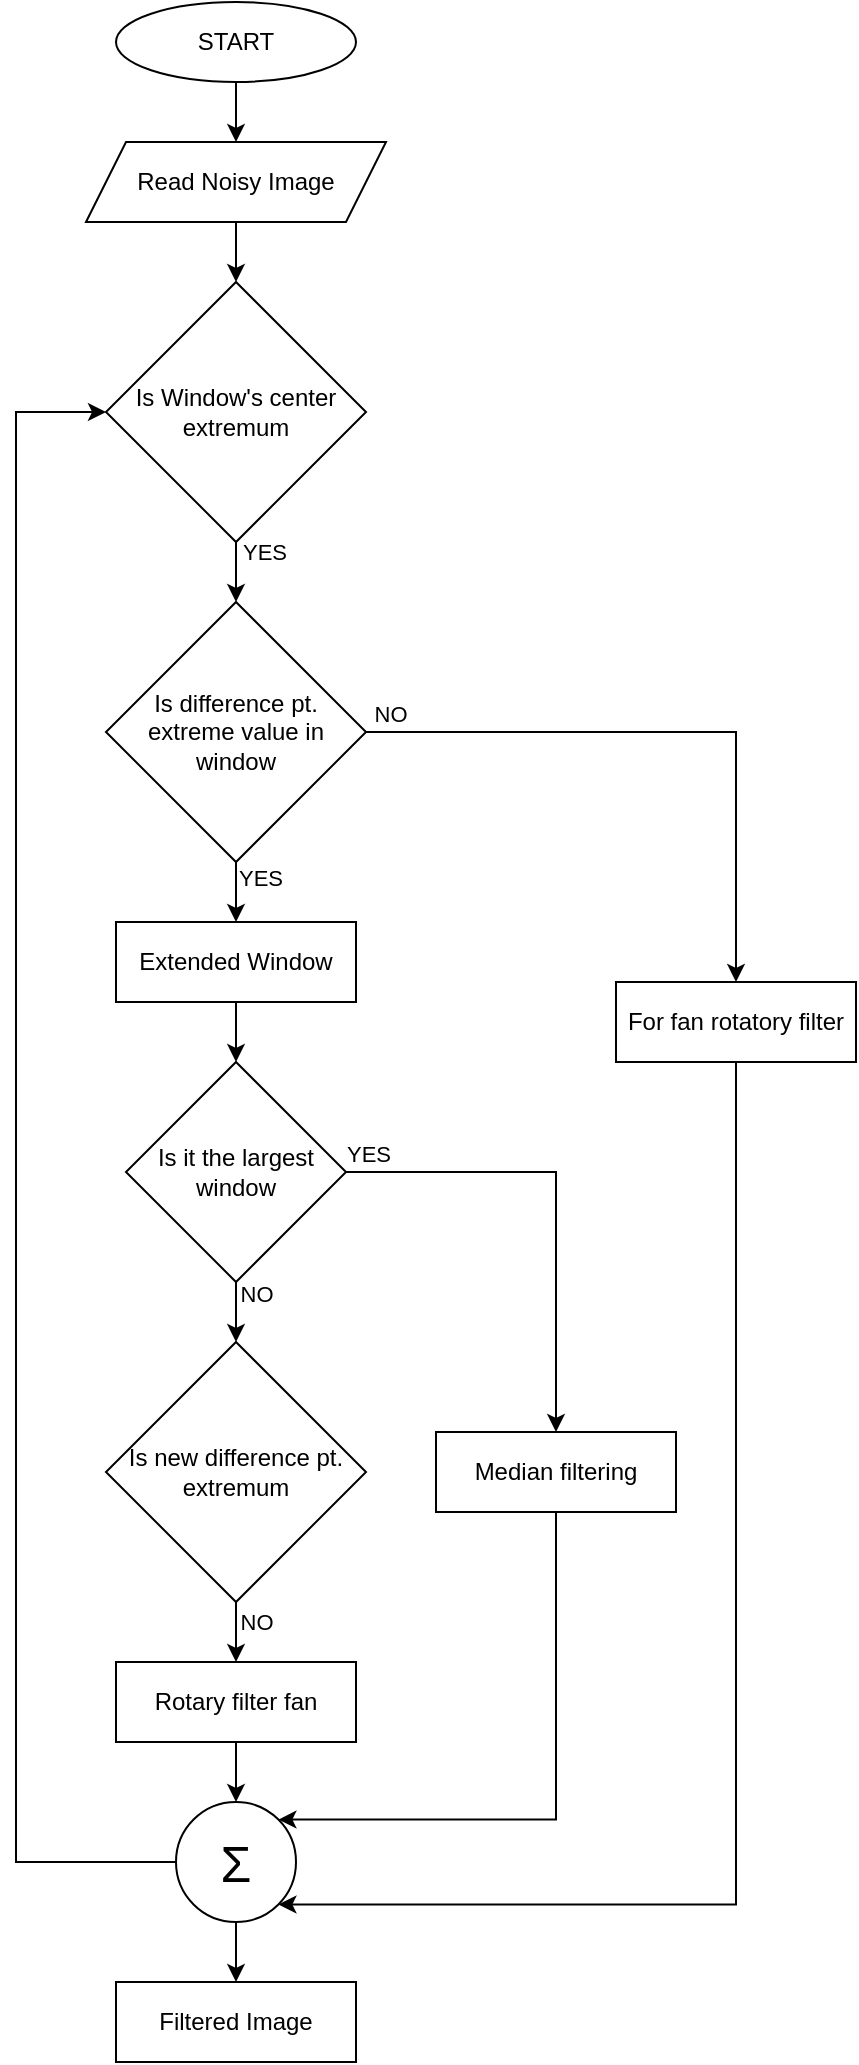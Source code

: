 <mxfile version="21.2.9" type="device">
  <diagram id="C5RBs43oDa-KdzZeNtuy" name="Page-1">
    <mxGraphModel dx="880" dy="435" grid="1" gridSize="10" guides="1" tooltips="1" connect="1" arrows="1" fold="1" page="1" pageScale="1" pageWidth="827" pageHeight="1169" math="0" shadow="0">
      <root>
        <mxCell id="WIyWlLk6GJQsqaUBKTNV-0" />
        <mxCell id="WIyWlLk6GJQsqaUBKTNV-1" parent="WIyWlLk6GJQsqaUBKTNV-0" />
        <mxCell id="c2NFmtq37WTnZfRH3xvw-3" value="" style="edgeStyle=orthogonalEdgeStyle;rounded=0;orthogonalLoop=1;jettySize=auto;html=1;" edge="1" parent="WIyWlLk6GJQsqaUBKTNV-1" source="c2NFmtq37WTnZfRH3xvw-0" target="c2NFmtq37WTnZfRH3xvw-2">
          <mxGeometry relative="1" as="geometry" />
        </mxCell>
        <mxCell id="c2NFmtq37WTnZfRH3xvw-0" value="START" style="ellipse;whiteSpace=wrap;html=1;" vertex="1" parent="WIyWlLk6GJQsqaUBKTNV-1">
          <mxGeometry x="350" y="30" width="120" height="40" as="geometry" />
        </mxCell>
        <mxCell id="c2NFmtq37WTnZfRH3xvw-5" value="" style="edgeStyle=orthogonalEdgeStyle;rounded=0;orthogonalLoop=1;jettySize=auto;html=1;" edge="1" parent="WIyWlLk6GJQsqaUBKTNV-1" source="c2NFmtq37WTnZfRH3xvw-2" target="c2NFmtq37WTnZfRH3xvw-4">
          <mxGeometry relative="1" as="geometry" />
        </mxCell>
        <mxCell id="c2NFmtq37WTnZfRH3xvw-2" value="Read Noisy Image" style="shape=parallelogram;perimeter=parallelogramPerimeter;whiteSpace=wrap;html=1;fixedSize=1;" vertex="1" parent="WIyWlLk6GJQsqaUBKTNV-1">
          <mxGeometry x="335" y="100" width="150" height="40" as="geometry" />
        </mxCell>
        <mxCell id="c2NFmtq37WTnZfRH3xvw-7" value="" style="edgeStyle=orthogonalEdgeStyle;rounded=0;orthogonalLoop=1;jettySize=auto;html=1;" edge="1" parent="WIyWlLk6GJQsqaUBKTNV-1" source="c2NFmtq37WTnZfRH3xvw-4" target="c2NFmtq37WTnZfRH3xvw-6">
          <mxGeometry relative="1" as="geometry" />
        </mxCell>
        <mxCell id="c2NFmtq37WTnZfRH3xvw-26" value="YES" style="edgeLabel;html=1;align=center;verticalAlign=middle;resizable=0;points=[];" vertex="1" connectable="0" parent="c2NFmtq37WTnZfRH3xvw-7">
          <mxGeometry x="-0.818" relative="1" as="geometry">
            <mxPoint x="14" as="offset" />
          </mxGeometry>
        </mxCell>
        <mxCell id="c2NFmtq37WTnZfRH3xvw-4" value="Is Window&#39;s center extremum" style="rhombus;whiteSpace=wrap;html=1;" vertex="1" parent="WIyWlLk6GJQsqaUBKTNV-1">
          <mxGeometry x="345" y="170" width="130" height="130" as="geometry" />
        </mxCell>
        <mxCell id="c2NFmtq37WTnZfRH3xvw-9" value="" style="edgeStyle=orthogonalEdgeStyle;rounded=0;orthogonalLoop=1;jettySize=auto;html=1;" edge="1" parent="WIyWlLk6GJQsqaUBKTNV-1" source="c2NFmtq37WTnZfRH3xvw-6" target="c2NFmtq37WTnZfRH3xvw-8">
          <mxGeometry x="0.2" y="20" relative="1" as="geometry">
            <mxPoint as="offset" />
          </mxGeometry>
        </mxCell>
        <mxCell id="c2NFmtq37WTnZfRH3xvw-31" value="YES" style="edgeLabel;html=1;align=center;verticalAlign=middle;resizable=0;points=[];" vertex="1" connectable="0" parent="c2NFmtq37WTnZfRH3xvw-9">
          <mxGeometry x="-0.867" relative="1" as="geometry">
            <mxPoint x="12" y="4" as="offset" />
          </mxGeometry>
        </mxCell>
        <mxCell id="c2NFmtq37WTnZfRH3xvw-28" value="" style="edgeStyle=orthogonalEdgeStyle;rounded=0;orthogonalLoop=1;jettySize=auto;html=1;" edge="1" parent="WIyWlLk6GJQsqaUBKTNV-1" source="c2NFmtq37WTnZfRH3xvw-6" target="c2NFmtq37WTnZfRH3xvw-27">
          <mxGeometry relative="1" as="geometry" />
        </mxCell>
        <mxCell id="c2NFmtq37WTnZfRH3xvw-29" value="NO" style="edgeLabel;html=1;align=center;verticalAlign=middle;resizable=0;points=[];" vertex="1" connectable="0" parent="c2NFmtq37WTnZfRH3xvw-28">
          <mxGeometry x="-0.866" y="-1" relative="1" as="geometry">
            <mxPoint x="-9" y="-10" as="offset" />
          </mxGeometry>
        </mxCell>
        <mxCell id="c2NFmtq37WTnZfRH3xvw-6" value="Is difference pt. extreme value in window" style="rhombus;whiteSpace=wrap;html=1;" vertex="1" parent="WIyWlLk6GJQsqaUBKTNV-1">
          <mxGeometry x="345" y="330" width="130" height="130" as="geometry" />
        </mxCell>
        <mxCell id="c2NFmtq37WTnZfRH3xvw-11" value="" style="edgeStyle=orthogonalEdgeStyle;rounded=0;orthogonalLoop=1;jettySize=auto;html=1;" edge="1" parent="WIyWlLk6GJQsqaUBKTNV-1" source="c2NFmtq37WTnZfRH3xvw-8" target="c2NFmtq37WTnZfRH3xvw-10">
          <mxGeometry relative="1" as="geometry" />
        </mxCell>
        <mxCell id="c2NFmtq37WTnZfRH3xvw-8" value="Extended Window" style="whiteSpace=wrap;html=1;" vertex="1" parent="WIyWlLk6GJQsqaUBKTNV-1">
          <mxGeometry x="350" y="490" width="120" height="40" as="geometry" />
        </mxCell>
        <mxCell id="c2NFmtq37WTnZfRH3xvw-13" value="" style="edgeStyle=orthogonalEdgeStyle;rounded=0;orthogonalLoop=1;jettySize=auto;html=1;" edge="1" parent="WIyWlLk6GJQsqaUBKTNV-1" source="c2NFmtq37WTnZfRH3xvw-10" target="c2NFmtq37WTnZfRH3xvw-12">
          <mxGeometry relative="1" as="geometry" />
        </mxCell>
        <mxCell id="c2NFmtq37WTnZfRH3xvw-23" value="NO" style="edgeLabel;html=1;align=center;verticalAlign=middle;resizable=0;points=[];" vertex="1" connectable="0" parent="c2NFmtq37WTnZfRH3xvw-13">
          <mxGeometry x="-0.774" relative="1" as="geometry">
            <mxPoint x="10" as="offset" />
          </mxGeometry>
        </mxCell>
        <mxCell id="c2NFmtq37WTnZfRH3xvw-19" value="" style="edgeStyle=orthogonalEdgeStyle;rounded=0;orthogonalLoop=1;jettySize=auto;html=1;" edge="1" parent="WIyWlLk6GJQsqaUBKTNV-1" source="c2NFmtq37WTnZfRH3xvw-10" target="c2NFmtq37WTnZfRH3xvw-18">
          <mxGeometry relative="1" as="geometry" />
        </mxCell>
        <mxCell id="c2NFmtq37WTnZfRH3xvw-22" value="YES" style="edgeLabel;html=1;align=center;verticalAlign=middle;resizable=0;points=[];" vertex="1" connectable="0" parent="c2NFmtq37WTnZfRH3xvw-19">
          <mxGeometry x="-0.681" y="-1" relative="1" as="geometry">
            <mxPoint x="-27" y="-10" as="offset" />
          </mxGeometry>
        </mxCell>
        <mxCell id="c2NFmtq37WTnZfRH3xvw-10" value="Is it the largest window" style="rhombus;whiteSpace=wrap;html=1;" vertex="1" parent="WIyWlLk6GJQsqaUBKTNV-1">
          <mxGeometry x="355" y="560" width="110" height="110" as="geometry" />
        </mxCell>
        <mxCell id="c2NFmtq37WTnZfRH3xvw-15" value="NO" style="edgeStyle=orthogonalEdgeStyle;rounded=0;orthogonalLoop=1;jettySize=auto;html=1;exitX=0.5;exitY=1;exitDx=0;exitDy=0;entryX=0.5;entryY=0;entryDx=0;entryDy=0;" edge="1" parent="WIyWlLk6GJQsqaUBKTNV-1" source="c2NFmtq37WTnZfRH3xvw-12" target="c2NFmtq37WTnZfRH3xvw-14">
          <mxGeometry x="-0.333" y="10" relative="1" as="geometry">
            <mxPoint as="offset" />
          </mxGeometry>
        </mxCell>
        <mxCell id="c2NFmtq37WTnZfRH3xvw-12" value="Is new difference pt. extremum" style="rhombus;whiteSpace=wrap;html=1;aspect=fixed;" vertex="1" parent="WIyWlLk6GJQsqaUBKTNV-1">
          <mxGeometry x="345" y="700" width="130" height="130" as="geometry" />
        </mxCell>
        <mxCell id="c2NFmtq37WTnZfRH3xvw-17" value="" style="edgeStyle=orthogonalEdgeStyle;rounded=0;orthogonalLoop=1;jettySize=auto;html=1;" edge="1" parent="WIyWlLk6GJQsqaUBKTNV-1" source="c2NFmtq37WTnZfRH3xvw-14" target="c2NFmtq37WTnZfRH3xvw-16">
          <mxGeometry relative="1" as="geometry" />
        </mxCell>
        <mxCell id="c2NFmtq37WTnZfRH3xvw-14" value="Rotary filter fan" style="rounded=0;whiteSpace=wrap;html=1;" vertex="1" parent="WIyWlLk6GJQsqaUBKTNV-1">
          <mxGeometry x="350" y="860" width="120" height="40" as="geometry" />
        </mxCell>
        <mxCell id="c2NFmtq37WTnZfRH3xvw-25" style="edgeStyle=orthogonalEdgeStyle;rounded=0;orthogonalLoop=1;jettySize=auto;html=1;exitX=0;exitY=0.5;exitDx=0;exitDy=0;entryX=0;entryY=0.5;entryDx=0;entryDy=0;" edge="1" parent="WIyWlLk6GJQsqaUBKTNV-1" source="c2NFmtq37WTnZfRH3xvw-16" target="c2NFmtq37WTnZfRH3xvw-4">
          <mxGeometry relative="1" as="geometry">
            <Array as="points">
              <mxPoint x="300" y="960" />
              <mxPoint x="300" y="235" />
            </Array>
          </mxGeometry>
        </mxCell>
        <mxCell id="c2NFmtq37WTnZfRH3xvw-33" value="" style="edgeStyle=orthogonalEdgeStyle;rounded=0;orthogonalLoop=1;jettySize=auto;html=1;" edge="1" parent="WIyWlLk6GJQsqaUBKTNV-1" source="c2NFmtq37WTnZfRH3xvw-16" target="c2NFmtq37WTnZfRH3xvw-32">
          <mxGeometry relative="1" as="geometry" />
        </mxCell>
        <mxCell id="c2NFmtq37WTnZfRH3xvw-16" value="&lt;font style=&quot;font-size: 25px;&quot;&gt;Σ&lt;/font&gt;" style="ellipse;whiteSpace=wrap;html=1;rounded=0;" vertex="1" parent="WIyWlLk6GJQsqaUBKTNV-1">
          <mxGeometry x="380" y="930" width="60" height="60" as="geometry" />
        </mxCell>
        <mxCell id="c2NFmtq37WTnZfRH3xvw-21" style="edgeStyle=orthogonalEdgeStyle;rounded=0;orthogonalLoop=1;jettySize=auto;html=1;entryX=1;entryY=0;entryDx=0;entryDy=0;" edge="1" parent="WIyWlLk6GJQsqaUBKTNV-1" source="c2NFmtq37WTnZfRH3xvw-18" target="c2NFmtq37WTnZfRH3xvw-16">
          <mxGeometry relative="1" as="geometry">
            <Array as="points">
              <mxPoint x="570" y="939" />
            </Array>
          </mxGeometry>
        </mxCell>
        <mxCell id="c2NFmtq37WTnZfRH3xvw-18" value="Median filtering" style="whiteSpace=wrap;html=1;" vertex="1" parent="WIyWlLk6GJQsqaUBKTNV-1">
          <mxGeometry x="510" y="745" width="120" height="40" as="geometry" />
        </mxCell>
        <mxCell id="c2NFmtq37WTnZfRH3xvw-30" style="edgeStyle=orthogonalEdgeStyle;rounded=0;orthogonalLoop=1;jettySize=auto;html=1;entryX=1;entryY=1;entryDx=0;entryDy=0;exitX=0.5;exitY=1;exitDx=0;exitDy=0;" edge="1" parent="WIyWlLk6GJQsqaUBKTNV-1" source="c2NFmtq37WTnZfRH3xvw-27" target="c2NFmtq37WTnZfRH3xvw-16">
          <mxGeometry relative="1" as="geometry">
            <Array as="points">
              <mxPoint x="660" y="981" />
            </Array>
          </mxGeometry>
        </mxCell>
        <mxCell id="c2NFmtq37WTnZfRH3xvw-27" value="For fan rotatory filter" style="whiteSpace=wrap;html=1;" vertex="1" parent="WIyWlLk6GJQsqaUBKTNV-1">
          <mxGeometry x="600" y="520" width="120" height="40" as="geometry" />
        </mxCell>
        <mxCell id="c2NFmtq37WTnZfRH3xvw-32" value="Filtered Image" style="whiteSpace=wrap;html=1;rounded=0;" vertex="1" parent="WIyWlLk6GJQsqaUBKTNV-1">
          <mxGeometry x="350" y="1020" width="120" height="40" as="geometry" />
        </mxCell>
      </root>
    </mxGraphModel>
  </diagram>
</mxfile>

